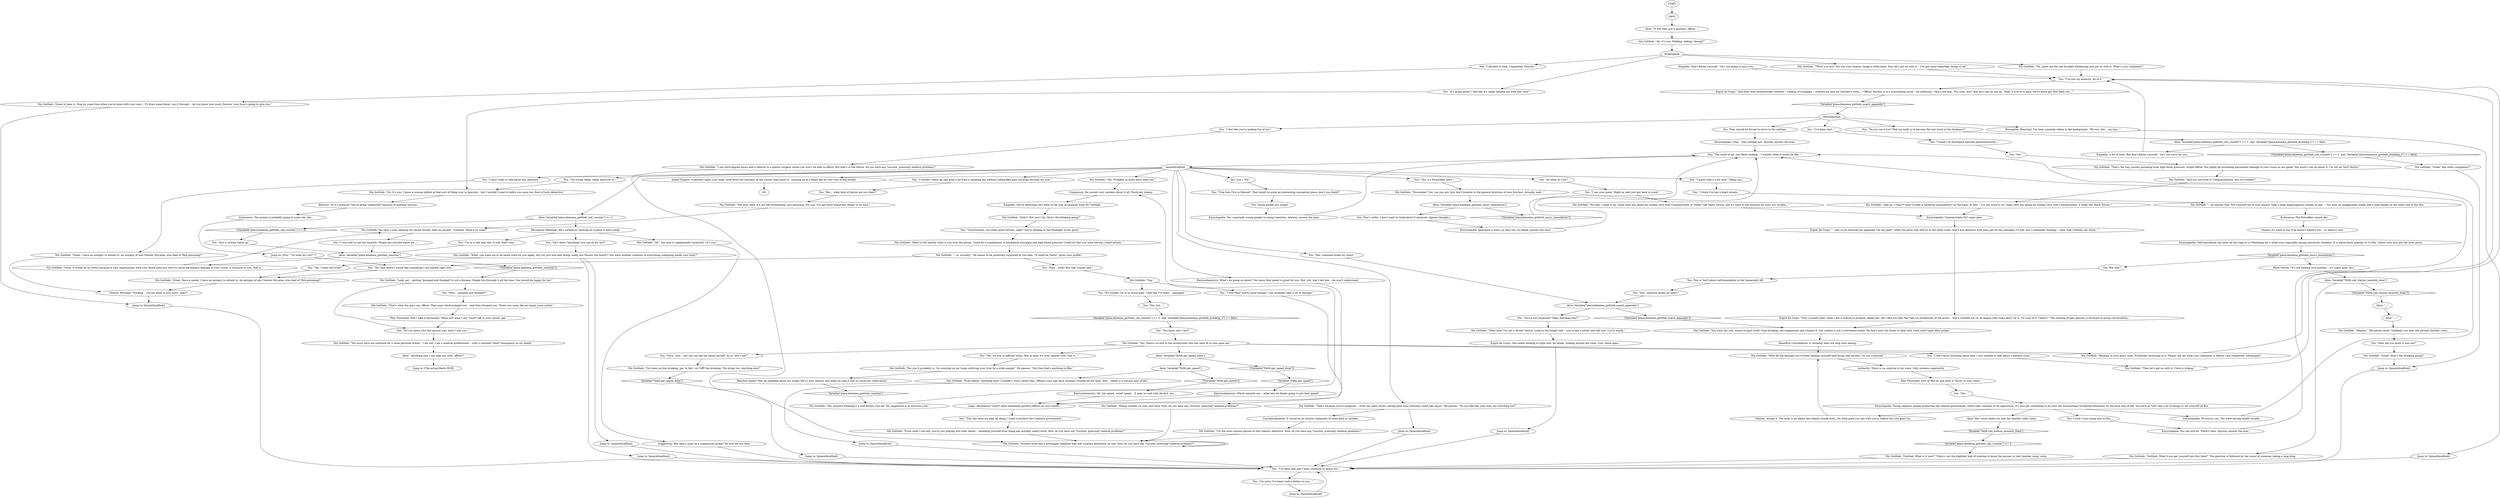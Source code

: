 # KINEEMA / LAZARETH CALL
# Here you can complete TASK.call_station_lazareth and get mocked by Nix Gottlieb.
# ==================================================
digraph G {
	  0 [label="START"];
	  1 [label="input"];
	  2 [label="You: \"Do you know who this person was, have I told you...\""];
	  3 [label="You: \"It's going great! I feel like it's really helping me with this case!\""];
	  4 [label="Jump to: [lazarethcallhub]"];
	  5 [label="Nix Gottlieb: \"Yup.\""];
	  6 [label="Endurance: The money is probably going to some old, oily..."];
	  7 [label="You: \"No wonder I'm in so much pain. I feel like I've been... damaged.\""];
	  8 [label="Jump to: [The actual Radio HUB]"];
	  9 [label="Nix Gottlieb: \"Great. I have an autopsy to attend to. An autopsy of one Chester McLaine, who died of *fish poisoning*.\""];
	  10 [label="Nix Gottlieb: \"Yes, there's no end to the misfortunes fate has seen fit to rain upon me.\""];
	  11 [label="You: \"Doc, someone broke my heart.\""];
	  12 [label="You: \"I still *feel* pretty good though. I can probably take a lot of damage.\""];
	  13 [label="Nix Gottlieb: \"What, you want me to do blood work for you again, tell you just how bad things really are *across the board*? You want another rundown of everything collapsing inside your body?\""];
	  14 [label="Esprit de Corps: \"Only a month later, when I got a chance to properly thank him, did I find out that *he* had no recollection of the event -- that's Gottlieb for ya. In league with some devil, he is, I'm sure of it. Cheers!\" The clinking of beer glasses is drowned in group conversation..."];
	  15 [label="You: \"I feel like you're making fun of me.\""];
	  16 [label="You: \"So you see it too? That my body is to become the last torch in the darkness?\""];
	  17 [label="You: \"I couldn't reach up and grab a tie from a spinning fan without unbearable pain shooting through my arm.\""];
	  18 [label="You: \"Yes. I want the truth!\""];
	  19 [label="Encyclopedia: You can still be. There's time. Anyway, answer the man."];
	  20 [label="Nix Gottlieb: \"Great to hear it. Stop by some time when you're done with your case -- I'll draw some blood, run it through -- let you know how much 'forever' your liver's going to give you.\""];
	  21 [label="Nix Gottlieb: \"Gottlieb. What is it now?\" There's not the slightest hint of wanting to know the answer in that familiar raspy voice."];
	  22 [label="Nix Gottlieb: \"Great! Any other complaints?\""];
	  23 [label="Nix Gottlieb: \"Do that. I need to go. Some idiot has glued his eyelids shut with Cyanoacrylate. It *looks* like Mack Torson, but it's hard to say because his eyes are swollen...\""];
	  24 [label="Endurance: The firewalker cannot die."];
	  25 [label="Encyclopedia: Yes, especially young people in young countries. Anyway, answer the man."];
	  26 [label="Logic: Abstinence *could* have immediate positive effects on your health."];
	  27 [label="Authority: There is no surprise in his voice. Only careless superiority."];
	  28 [label="You: \"I'm in a bad way, doc. A real *bad* way.\""];
	  29 [label="Nix Gottlieb: \"Then let's get on with it. Clock is ticking.\""];
	  30 [label="Nix Gottlieb: \"For you it probably is. I'm counting on my lungs outliving your liver by a wide margin.\" He pauses. \"Not that that's anything to fête.\""];
	  31 [label="Reaction Speed: Was he speaking about his longer life or your shorter one when he said it was no cause for celebration?"];
	  32 [label="Nix Gottlieb: \"That's the tiny vessels pulsating from high blood pressure, stupid officer. You might be sustaining permanent damage to your vision as we speak. Not much I can do about it. I'm not an *eye* doctor.\""];
	  33 [label="Nix Gottlieb: \"From what I can tell, you're just playing into their hands -- disabling yourself from doing any actually useful work. Now, do you have any *current, pressing* medical problems?\""];
	  34 [label="Encyclopedia: Uhm... they already are. Anyway, answer the man."];
	  35 [label="Composure: He sounds very careless about it all. Positively breezy."];
	  36 [label="Jump to: [lazarethcallhub]"];
	  37 [label="Alice: \"...\""];
	  38 [label="You: \"I decided to stop. Completely. Forever.\""];
	  39 [label="You: \"Sure, sure -- but can you tell me about myself? As in, who I am?\""];
	  40 [label="Nix Gottlieb: \"...or, actually!\" He seems to be positively surprised by the idea. \"It could be *both*, given your profile.\""];
	  41 [label="You: \"Wait... both? But that sounds bad.\""];
	  42 [label="Electrochemistry: Oh, but speed, sweet speed... It goes so well with alcohol, too..."];
	  43 [label="Electrochemistry: Which reminds me -- when are we finally going to get that speed?"];
	  44 [label="Nix Gottlieb: \"What else? I'm not a *brain* doctor. Look on the bright side -- you've got a whole new life now. Use it wisely.\""];
	  45 [label="You: But why?"];
	  46 [label="Chester McLaine: \"Fucking... I'm not dead, it just hurts, okay?\""];
	  47 [label="You: \"I guess that's it for now.\" [Hang up.]"];
	  48 [label="You: \"Yes...\""];
	  49 [label="You: \"Yes, it's Firewalker here.\""];
	  50 [label="Nix Gottlieb: \"Firewalker? Yes, yes you are. Just don't breathe in the general direction of your fire-feet. Actually, wait...\""];
	  51 [label="Nix Gottlieb: \"You must have me confused for a close personal friend... I am not. I am a medical professional -- with a constant *idiot* emergency on my hands.\""];
	  52 [label="Encyclopedia: Ignorance is bliss, as they say. Go ahead, answer the man!"];
	  53 [label="Alice: \"It will take just a moment, officer...\""];
	  54 [label="Suggestion: Was that a snarl or a suppressed groan? No love for you here."];
	  55 [label="You: \"I don't know anything about fate. I just wanted to talk about a medical issue.\""];
	  56 [label="Nix Gottlieb: \"The busy kind. It's not life-threatening, just annoying. For you. I've got more important things to do here.\""];
	  57 [label="Empathy: You're detecting very little in the way of empathy from Dr. Gottlieb."];
	  58 [label="You: \"Wait... pumped and dumped?\""];
	  59 [label="Nix Gottlieb: \"That's what the guys say, officer. That some chick pumped you -- and then dumped you. Threw you away like an empty juice carton.\""];
	  60 [label="Pain Threshold: Don't take it personally. There just wasn't any *juice* left in your carton, pal."];
	  61 [label="Alice: \"...\""];
	  62 [label="Empathy: Don't flatter yourself -- he's not going to miss you."];
	  63 [label="Nix Gottlieb: \"Look, pal -- getting *pumped and dumped* is not a disease. People live through it all the time. You should be happy for her.\""];
	  64 [label="Alice: Variable[\"plaza.kineema_gottlieb_esprit_appendix\"]"];
	  65 [label="Variable[\"plaza.kineema_gottlieb_esprit_appendix\"]", shape=diamond];
	  66 [label="!(Variable[\"plaza.kineema_gottlieb_esprit_appendix\"])", shape=diamond];
	  67 [label="You: \"You're not surprised? Okay. Anything else?\""];
	  68 [label="Pain Threshold: Sort of. But by god does it *burn* in your chest..."];
	  69 [label="Nix Gottlieb: \"And no, I *don't* want to hear a *political commentary* on the topic. In fact -- I've got work to do. Some idiot has glued his eyelids shut with Cyanoacrylate. It looks like Mack Torson.\""];
	  70 [label="Jump to: [You: \"\"So what do I do?\"\"]"];
	  71 [label="Nix Gottlieb: \"Didn't. But now I do. How's the drinking going?\""];
	  72 [label="Nix Gottlieb: \"Great! How's the drinking going?\""];
	  73 [label="You: \"You know who I am?\""];
	  74 [label="You: \"I don't want to talk about this anymore.\""];
	  75 [label="Nix Gottlieb: \"*Who* you are? You lost your human visage a while back. Now let's get on with it -- I've got more important things to do.\""];
	  76 [label="Nix Gottlieb: \"Cut down on the drinking, pal. In fact, cut *off* the drinking. The drugs too. Anything else?\""];
	  77 [label="You: \"I see your point. Might as well just get back to work.\""];
	  78 [label="Jump to: [lazarethcallhub]"];
	  79 [label="Nix Gottlieb: \"Sounds more like a newspaper headline that will surprise absolutely no one. Now, do you have any *current, pressing* medical problems?\""];
	  80 [label="You: Young people are stupid."];
	  81 [label="You: I wish I was young and on fire."];
	  82 [label="Volition: Accept it. The body is an object and objects break down. Do what good you can with yours, before the rest goes too."];
	  83 [label="Jump to: [lazarethcallhub]"];
	  84 [label="Jump to: [lazarethcallhub]"];
	  85 [label="Nix Gottlieb: \"You want the real, honest-to-god truth? Stop drinking, eat magnesium and vitamin D. Our station is not a retirement home. We don't have the funds to deal with *rock stars* past their prime.\""];
	  86 [label="Nix Gottlieb: \"Great. Have a medal. I have an autopsy to attend to. An autopsy of one Chester McLaine, who died of *fish poisoning*.\""];
	  87 [label="Nix Gottlieb: \"Oh, it's you. I know a woman skilled at that sort of thing over in Jamrock... but I wouldn't want to inflict you upon her. Best of luck, detective.\""];
	  88 [label="You: \"I'm sorry I've been such a bother to you...\""];
	  89 [label="Alice: Variable[\"TASK.get_speed_done\"]"];
	  90 [label="Variable[\"TASK.get_speed_done\"]", shape=diamond];
	  91 [label="!(Variable[\"TASK.get_speed_done\"])", shape=diamond];
	  92 [label="Alice: Variable[\"TASK.get_speed\"]"];
	  93 [label="Variable[\"TASK.get_speed\"]", shape=diamond];
	  94 [label="!(Variable[\"TASK.get_speed\"])", shape=diamond];
	  95 [label="Nix Gottlieb: \"Even better! Anything else? I wouldn't worry about that. Officers your age have coronary trouble all the time. Also -- death is a natural part of life.\""];
	  96 [label="Encyclopedia: Young religious people protesting the Seraise government, which they consider to be oppressive. It's also got something to do with the encroaching Occidental influences on the local way of life. You have to *not* like a lot of things to set yourself on fire."];
	  97 [label="You: This is *not* about self-immolation in the Samarskilt AR."];
	  98 [label="Mack Torson: \"It's not fucking cryo-actilate... it's super glue, doc.\""];
	  99 [label="Encyclopedia: Cyanoacrylate *is* super glue."];
	  100 [label="Alice: Variable[\"TASK.call_station_lazareth_done\"]"];
	  101 [label="Variable[\"TASK.call_station_lazareth_done\"]", shape=diamond];
	  102 [label="!(Variable[\"TASK.call_station_lazareth_done\"])", shape=diamond];
	  103 [label="Nix Gottlieb: \"Gottlieb. What'd you get yourself into this time?\" The question is followed by the sound of someone taking a long drag."];
	  104 [label="You: \"Just a routine check-up.\""];
	  105 [label="You: \"Isn't there *anything* you can do for me?\""];
	  106 [label="Inland Empire: A glorious sight: your body, tired from the vastness of the visions that haunt it,  burning up in a flame fed by your own living breath."];
	  107 [label="Nix Gottlieb: \"I'm the most serious person at this station, detective. Now, do you have any *current, pressing* medical problems?\""];
	  108 [label="Nix Gottlieb: \"I see third-degree burns and a referral to a plastic surgeon whom you won't be able to afford. But that's in the future. Do you have any *current, pressing* medical problems?\""];
	  109 [label="Alice: Variable[\"plaza.kineema_gottlieb_call_counter\"] >= 2  and  Variable[\"plaza.kineema_gottlieb_drinking_2\"] == false"];
	  110 [label="Variable[\"plaza.kineema_gottlieb_call_counter\"] >= 2  and  Variable[\"plaza.kineema_gottlieb_drinking_2\"] == false", shape=diamond];
	  111 [label="!(Variable[\"plaza.kineema_gottlieb_call_counter\"] >= 2  and  Variable[\"plaza.kineema_gottlieb_drinking_2\"] == false)", shape=diamond];
	  112 [label="Empathy: A bit of both. But don't flatter yourself -- he's not sorry for you."];
	  113 [label="Nix Gottlieb: \"Yes, positive thinking is a well-known cure-all. My suggestion is to exercise a lot.\""];
	  114 [label="Nix Gottlieb: \"Please wonder on your own time. Now, do you have any *current, pressing* medical problems?\""];
	  115 [label="lazarethcallhub"];
	  116 [label="You: \"I've been bad and I want someone to abuse me.\""];
	  117 [label="You: \"I'm trying really, really hard not to.\""];
	  118 [label="Nix Gottlieb: \"Oh, spare me the sad drunken blubbering and get on with it. What's your complaint?\""];
	  119 [label="Jump to: [lazarethcallhub]"];
	  120 [label="You: \"I've lost my memory. All of it.\""];
	  121 [label="You: \"So what do I do?\""];
	  122 [label="You: \"No, that doesn't sound like something I can handle right now...\""];
	  123 [label="Jump to: [lazarethcallhub]"];
	  124 [label="Esprit de Corps: \"...and so he removed my appendix *on the spot*, while the party was still on in the other room. And I was delirious with pain and all the schnapps I'd had, but I remember thinking -- man, that Gottlieb can stitch...\""];
	  125 [label="firewalkerhub"];
	  126 [label="You: \"The smell of my own flesh cooking... I wonder what it would be like...\""];
	  127 [label="Perception (Hearing): You hear someone whine in the background. \"My eye, doc... my eye...\""];
	  128 [label="Jump to: [lazarethcallhub]"];
	  129 [label="Rhetoric: So it's political! You're being *neglected* because of political reasons..."];
	  130 [label="Hand/Eye Coordination: It certainly does not help with aiming..."];
	  131 [label="Nix Gottlieb: You hear a man clearing his throat briskly, then an answer: \"Gottlieb. What'd ya want?\""];
	  132 [label="Nix Gottlieb: \"Mhphm.\" The phone clicks. Suddenly you hear the already familiar voice..."];
	  133 [label="You: \"I think I've had a heart attack...\""];
	  134 [label="You: (Lie.) \"No.\""];
	  135 [label="Conceptualization: It would be an artistic statement of some kind or another."];
	  136 [label="Drama: It's hard to say if he doesn't believe you -- or doesn't care."];
	  137 [label="Esprit de Corps: One needs tending to right now, he thinks, looking around the room. God, these apes..."];
	  138 [label="Alice: \"Anything else I can help you with, officer?\""];
	  139 [label="You: \"How did you know it was me?\""];
	  140 [label="Alice: Variable[\"plaza.kineema_gottlieb_call_counter\"] >= 2"];
	  141 [label="Variable[\"plaza.kineema_gottlieb_call_counter\"] >= 2", shape=diamond];
	  142 [label="!(Variable[\"plaza.kineema_gottlieb_call_counter\"] >= 2)", shape=diamond];
	  143 [label="Perception (Hearing): He's carelessly chewing on a piece of hard candy."];
	  144 [label="You: \"I was told to call the lazareth. People are worried about me...\""];
	  145 [label="Nix Gottlieb: \"Oh,\" the man is unpleasantly surprised. \"It's you.\""];
	  146 [label="Alice: Variable[\"plaza.kineema_gottlieb_reaction\"]"];
	  147 [label="Variable[\"plaza.kineema_gottlieb_reaction\"]", shape=diamond];
	  148 [label="!(Variable[\"plaza.kineema_gottlieb_reaction\"])", shape=diamond];
	  149 [label="Nix Gottlieb: \"Good. It would be an awful nuisance if your experiments with your blood pressure were to cause permanent damage to your vision. A nuisance to you, that is.\""];
	  150 [label="You: \"'Cop Sets Fire to Himself.' That would be quite an interesting conceptual piece, don't you think?\""];
	  151 [label="You: They should be forced to serve in the military."];
	  152 [label="Encyclopedia: Of course, yes. You were having health trouble."];
	  153 [label="You: \"Doc, someone broke my heart.\""];
	  154 [label="Nix Gottlieb: \"Yes. Probably in more ways than one.\""];
	  155 [label="You: \"Yes, but...\""];
	  156 [label="drinkinghub"];
	  157 [label="You: \"Good fortune, you mean good fortune, right? You're basking in the floodlight of my glory.\""];
	  158 [label="You: \"Yes, we live in difficult times. But at least it's over. Almost over, that is...\""];
	  159 [label="Nix Gottlieb: \"Basking in your glory, yeah. Practically drowning in it. Please, tell me what your complaint is before I am completely submerged.\""];
	  160 [label="Nix Gottlieb: \"Hard to tell exactly what it was over the phone. Could be a combination of peripheral neuralgia and high blood pressure. Could be that you were having a heart attack...\""];
	  161 [label="You: \"But... what kind of doctor are you then?\""];
	  162 [label="Nix Gottlieb: \"And you survived it! Congratulations. Are you mobile?\""];
	  163 [label="Nix Gottlieb: \"...do exactly that. Put yourself out of your misery. Take a deep diaphragmatic breath in and...\" You hear an exaggerated inhale and a long exhale on the other end of the line."];
	  164 [label="Alice: Variable[\"plaza.kineema_gottlieb_encyc_immolation\"]"];
	  165 [label="Variable[\"plaza.kineema_gottlieb_encyc_immolation\"]", shape=diamond];
	  166 [label="!(Variable[\"plaza.kineema_gottlieb_encyc_immolation\"])", shape=diamond];
	  167 [label="You: That's awful. I don't want to think about it anymore. [Ignore thought.]"];
	  168 [label="Alice: Her voices fades out into the familiar radio static."];
	  169 [label="Nix Gottlieb: \"Ah, it's you. Walking, talking, though?\""];
	  170 [label="You: \"I think I've developed extreme photosensitivity...\""];
	  171 [label="Electrochemistry: What's he going on about? You know that speed is great for you. But, shh, don't tell him -- he won't understand."];
	  172 [label="Jump to: [lazarethcallhub]"];
	  173 [label="You: \"This has been my plan all along. I want to protest the Coalition government.\""];
	  174 [label="You: \"I've been shot...\""];
	  175 [label="Nix Gottlieb: \"That's because you're hungover -- even the radio waves coming from your direction smell like liquor.\" He pauses. \"Do you feel like your eyes are twitching too?\""];
	  176 [label="You: \"Yes.\""];
	  177 [label="Jump to: [lazarethcallhub]"];
	  178 [label="Nix Gottlieb: \"With all the damage you've been dealing yourself with drugs and alcohol, I'm not surprised.\""];
	  179 [label="Esprit de Corps: \"And then that motherfucker Gottlieb -- reeking of schnapps -- ordered me into his butcher's room...\" Officer Fischer is in a storytelling mood -- he continues: \"And I ask him, 'You sure, doc?' and he's cool as can be, 'Yeah, if you're in pain, we've gotta get that baby out...'\""];
	  180 [label="Encyclopedia: Self-immolation has been all the rage in Lo Manthang for a while now, especially among university students. It is particularly popular in Co Hoi, where such acts get the most press."];
	  0 -> 1
	  1 -> 53
	  2 -> 51
	  3 -> 87
	  4 -> 116
	  5 -> 12
	  5 -> 7
	  6 -> 70
	  7 -> 155
	  9 -> 46
	  10 -> 39
	  10 -> 55
	  10 -> 89
	  10 -> 158
	  10 -> 159
	  11 -> 64
	  12 -> 114
	  13 -> 18
	  13 -> 123
	  13 -> 78
	  14 -> 85
	  15 -> 108
	  16 -> 109
	  17 -> 161
	  18 -> 86
	  19 -> 126
	  20 -> 4
	  21 -> 116
	  22 -> 84
	  23 -> 99
	  24 -> 136
	  25 -> 126
	  26 -> 173
	  27 -> 68
	  28 -> 146
	  29 -> 120
	  30 -> 31
	  31 -> 147
	  32 -> 162
	  33 -> 79
	  34 -> 126
	  35 -> 57
	  36 -> 116
	  37 -> 61
	  38 -> 20
	  39 -> 76
	  40 -> 41
	  40 -> 122
	  41 -> 5
	  42 -> 26
	  43 -> 26
	  44 -> 137
	  45 -> 97
	  46 -> 4
	  47 -> 133
	  48 -> 96
	  49 -> 50
	  50 -> 164
	  51 -> 138
	  52 -> 126
	  53 -> 169
	  54 -> 116
	  55 -> 29
	  56 -> 131
	  57 -> 71
	  58 -> 59
	  59 -> 60
	  60 -> 2
	  61 -> 132
	  62 -> 120
	  63 -> 58
	  63 -> 2
	  64 -> 66
	  64 -> 67
	  65 -> 125
	  66 -> 85
	  67 -> 44
	  68 -> 48
	  69 -> 99
	  70 -> 122
	  71 -> 157
	  72 -> 84
	  73 -> 10
	  74 -> 9
	  75 -> 120
	  76 -> 90
	  77 -> 23
	  78 -> 116
	  79 -> 79
	  80 -> 25
	  81 -> 19
	  82 -> 178
	  83 -> 116
	  84 -> 116
	  85 -> 130
	  86 -> 46
	  87 -> 129
	  88 -> 119
	  89 -> 91
	  89 -> 92
	  90 -> 172
	  91 -> 93
	  92 -> 94
	  92 -> 95
	  93 -> 43
	  94 -> 42
	  95 -> 83
	  96 -> 152
	  96 -> 81
	  96 -> 82
	  96 -> 168
	  97 -> 153
	  98 -> 100
	  99 -> 124
	  100 -> 102
	  100 -> 103
	  101 -> 141
	  102 -> 37
	  103 -> 116
	  104 -> 146
	  105 -> 13
	  106 -> 181
	  107 -> 79
	  108 -> 79
	  109 -> 112
	  109 -> 111
	  110 -> 73
	  111 -> 22
	  112 -> 120
	  113 -> 35
	  114 -> 79
	  115 -> 134
	  115 -> 74
	  115 -> 171
	  115 -> 140
	  115 -> 11
	  115 -> 106
	  115 -> 175
	  115 -> 47
	  115 -> 49
	  115 -> 17
	  115 -> 117
	  115 -> 121
	  115 -> 154
	  116 -> 88
	  117 -> 87
	  118 -> 120
	  119 -> 116
	  120 -> 179
	  121 -> 77
	  122 -> 86
	  123 -> 116
	  124 -> 14
	  125 -> 174
	  125 -> 15
	  125 -> 16
	  125 -> 151
	  125 -> 127
	  126 -> 115
	  127 -> 36
	  128 -> 116
	  129 -> 6
	  130 -> 178
	  131 -> 144
	  132 -> 139
	  133 -> 163
	  134 -> 150
	  135 -> 107
	  136 -> 180
	  137 -> 128
	  138 -> 8
	  139 -> 72
	  140 -> 142
	  140 -> 143
	  141 -> 21
	  142 -> 104
	  143 -> 105
	  143 -> 145
	  143 -> 28
	  144 -> 146
	  145 -> 54
	  146 -> 148
	  146 -> 149
	  147 -> 113
	  148 -> 63
	  149 -> 131
	  150 -> 80
	  151 -> 34
	  152 -> 126
	  153 -> 64
	  154 -> 35
	  155 -> 110
	  156 -> 75
	  156 -> 118
	  156 -> 3
	  156 -> 38
	  157 -> 160
	  158 -> 30
	  159 -> 120
	  160 -> 40
	  161 -> 56
	  162 -> 69
	  163 -> 24
	  164 -> 166
	  164 -> 167
	  165 -> 98
	  165 -> 45
	  166 -> 126
	  167 -> 52
	  168 -> 101
	  169 -> 156
	  170 -> 176
	  171 -> 26
	  172 -> 116
	  173 -> 33
	  174 -> 170
	  175 -> 177
	  175 -> 135
	  176 -> 32
	  177 -> 116
	  178 -> 27
	  179 -> 65
	  180 -> 165
}

